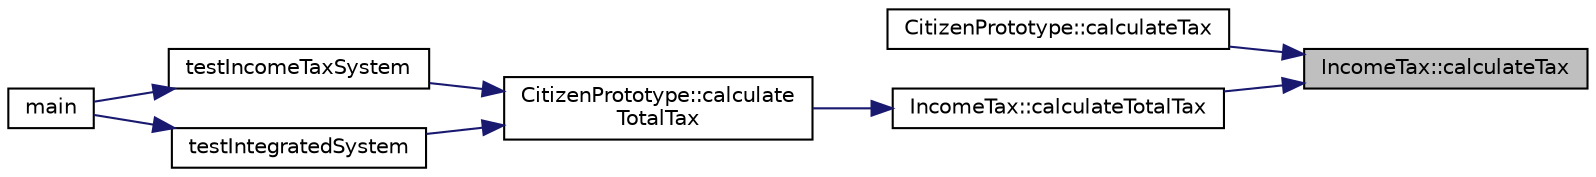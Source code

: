 digraph "IncomeTax::calculateTax"
{
 // LATEX_PDF_SIZE
  edge [fontname="Helvetica",fontsize="10",labelfontname="Helvetica",labelfontsize="10"];
  node [fontname="Helvetica",fontsize="10",shape=record];
  rankdir="RL";
  Node1 [label="IncomeTax::calculateTax",height=0.2,width=0.4,color="black", fillcolor="grey75", style="filled", fontcolor="black",tooltip="Calculates tax for a given amount."];
  Node1 -> Node2 [dir="back",color="midnightblue",fontsize="10",style="solid",fontname="Helvetica"];
  Node2 [label="CitizenPrototype::calculateTax",height=0.2,width=0.4,color="black", fillcolor="white", style="filled",URL="$classCitizenPrototype.html#a6dc7767a927d7928ea762bea2fe6a696",tooltip=" "];
  Node1 -> Node3 [dir="back",color="midnightblue",fontsize="10",style="solid",fontname="Helvetica"];
  Node3 [label="IncomeTax::calculateTotalTax",height=0.2,width=0.4,color="black", fillcolor="white", style="filled",URL="$classIncomeTax.html#a61c5901f01a807cb1c2d02edaa2eee4b",tooltip="Calculates the total tax."];
  Node3 -> Node4 [dir="back",color="midnightblue",fontsize="10",style="solid",fontname="Helvetica"];
  Node4 [label="CitizenPrototype::calculate\lTotalTax",height=0.2,width=0.4,color="black", fillcolor="white", style="filled",URL="$classCitizenPrototype.html#a310a7687a2b36199b53bd3beed62a9db",tooltip=" "];
  Node4 -> Node5 [dir="back",color="midnightblue",fontsize="10",style="solid",fontname="Helvetica"];
  Node5 [label="testIncomeTaxSystem",height=0.2,width=0.4,color="black", fillcolor="white", style="filled",URL="$main_8cpp.html#a42d7d480721d0b62121abbd8d47f70cb",tooltip=" "];
  Node5 -> Node6 [dir="back",color="midnightblue",fontsize="10",style="solid",fontname="Helvetica"];
  Node6 [label="main",height=0.2,width=0.4,color="black", fillcolor="white", style="filled",URL="$main_8cpp.html#ae66f6b31b5ad750f1fe042a706a4e3d4",tooltip="Main program entry point."];
  Node4 -> Node7 [dir="back",color="midnightblue",fontsize="10",style="solid",fontname="Helvetica"];
  Node7 [label="testIntegratedSystem",height=0.2,width=0.4,color="black", fillcolor="white", style="filled",URL="$main_8cpp.html#a859f1c4b77421f0cb0f62ba1bfd06029",tooltip=" "];
  Node7 -> Node6 [dir="back",color="midnightblue",fontsize="10",style="solid",fontname="Helvetica"];
}
